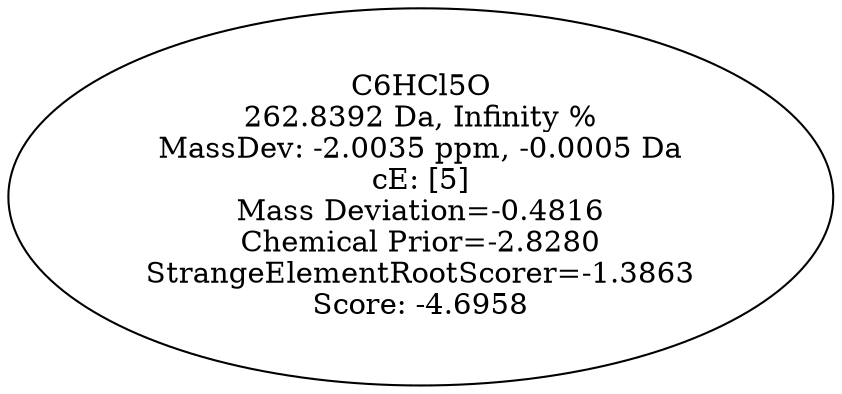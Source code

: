 strict digraph {
v1 [label="C6HCl5O\n262.8392 Da, Infinity %\nMassDev: -2.0035 ppm, -0.0005 Da\ncE: [5]\nMass Deviation=-0.4816\nChemical Prior=-2.8280\nStrangeElementRootScorer=-1.3863\nScore: -4.6958"];
}